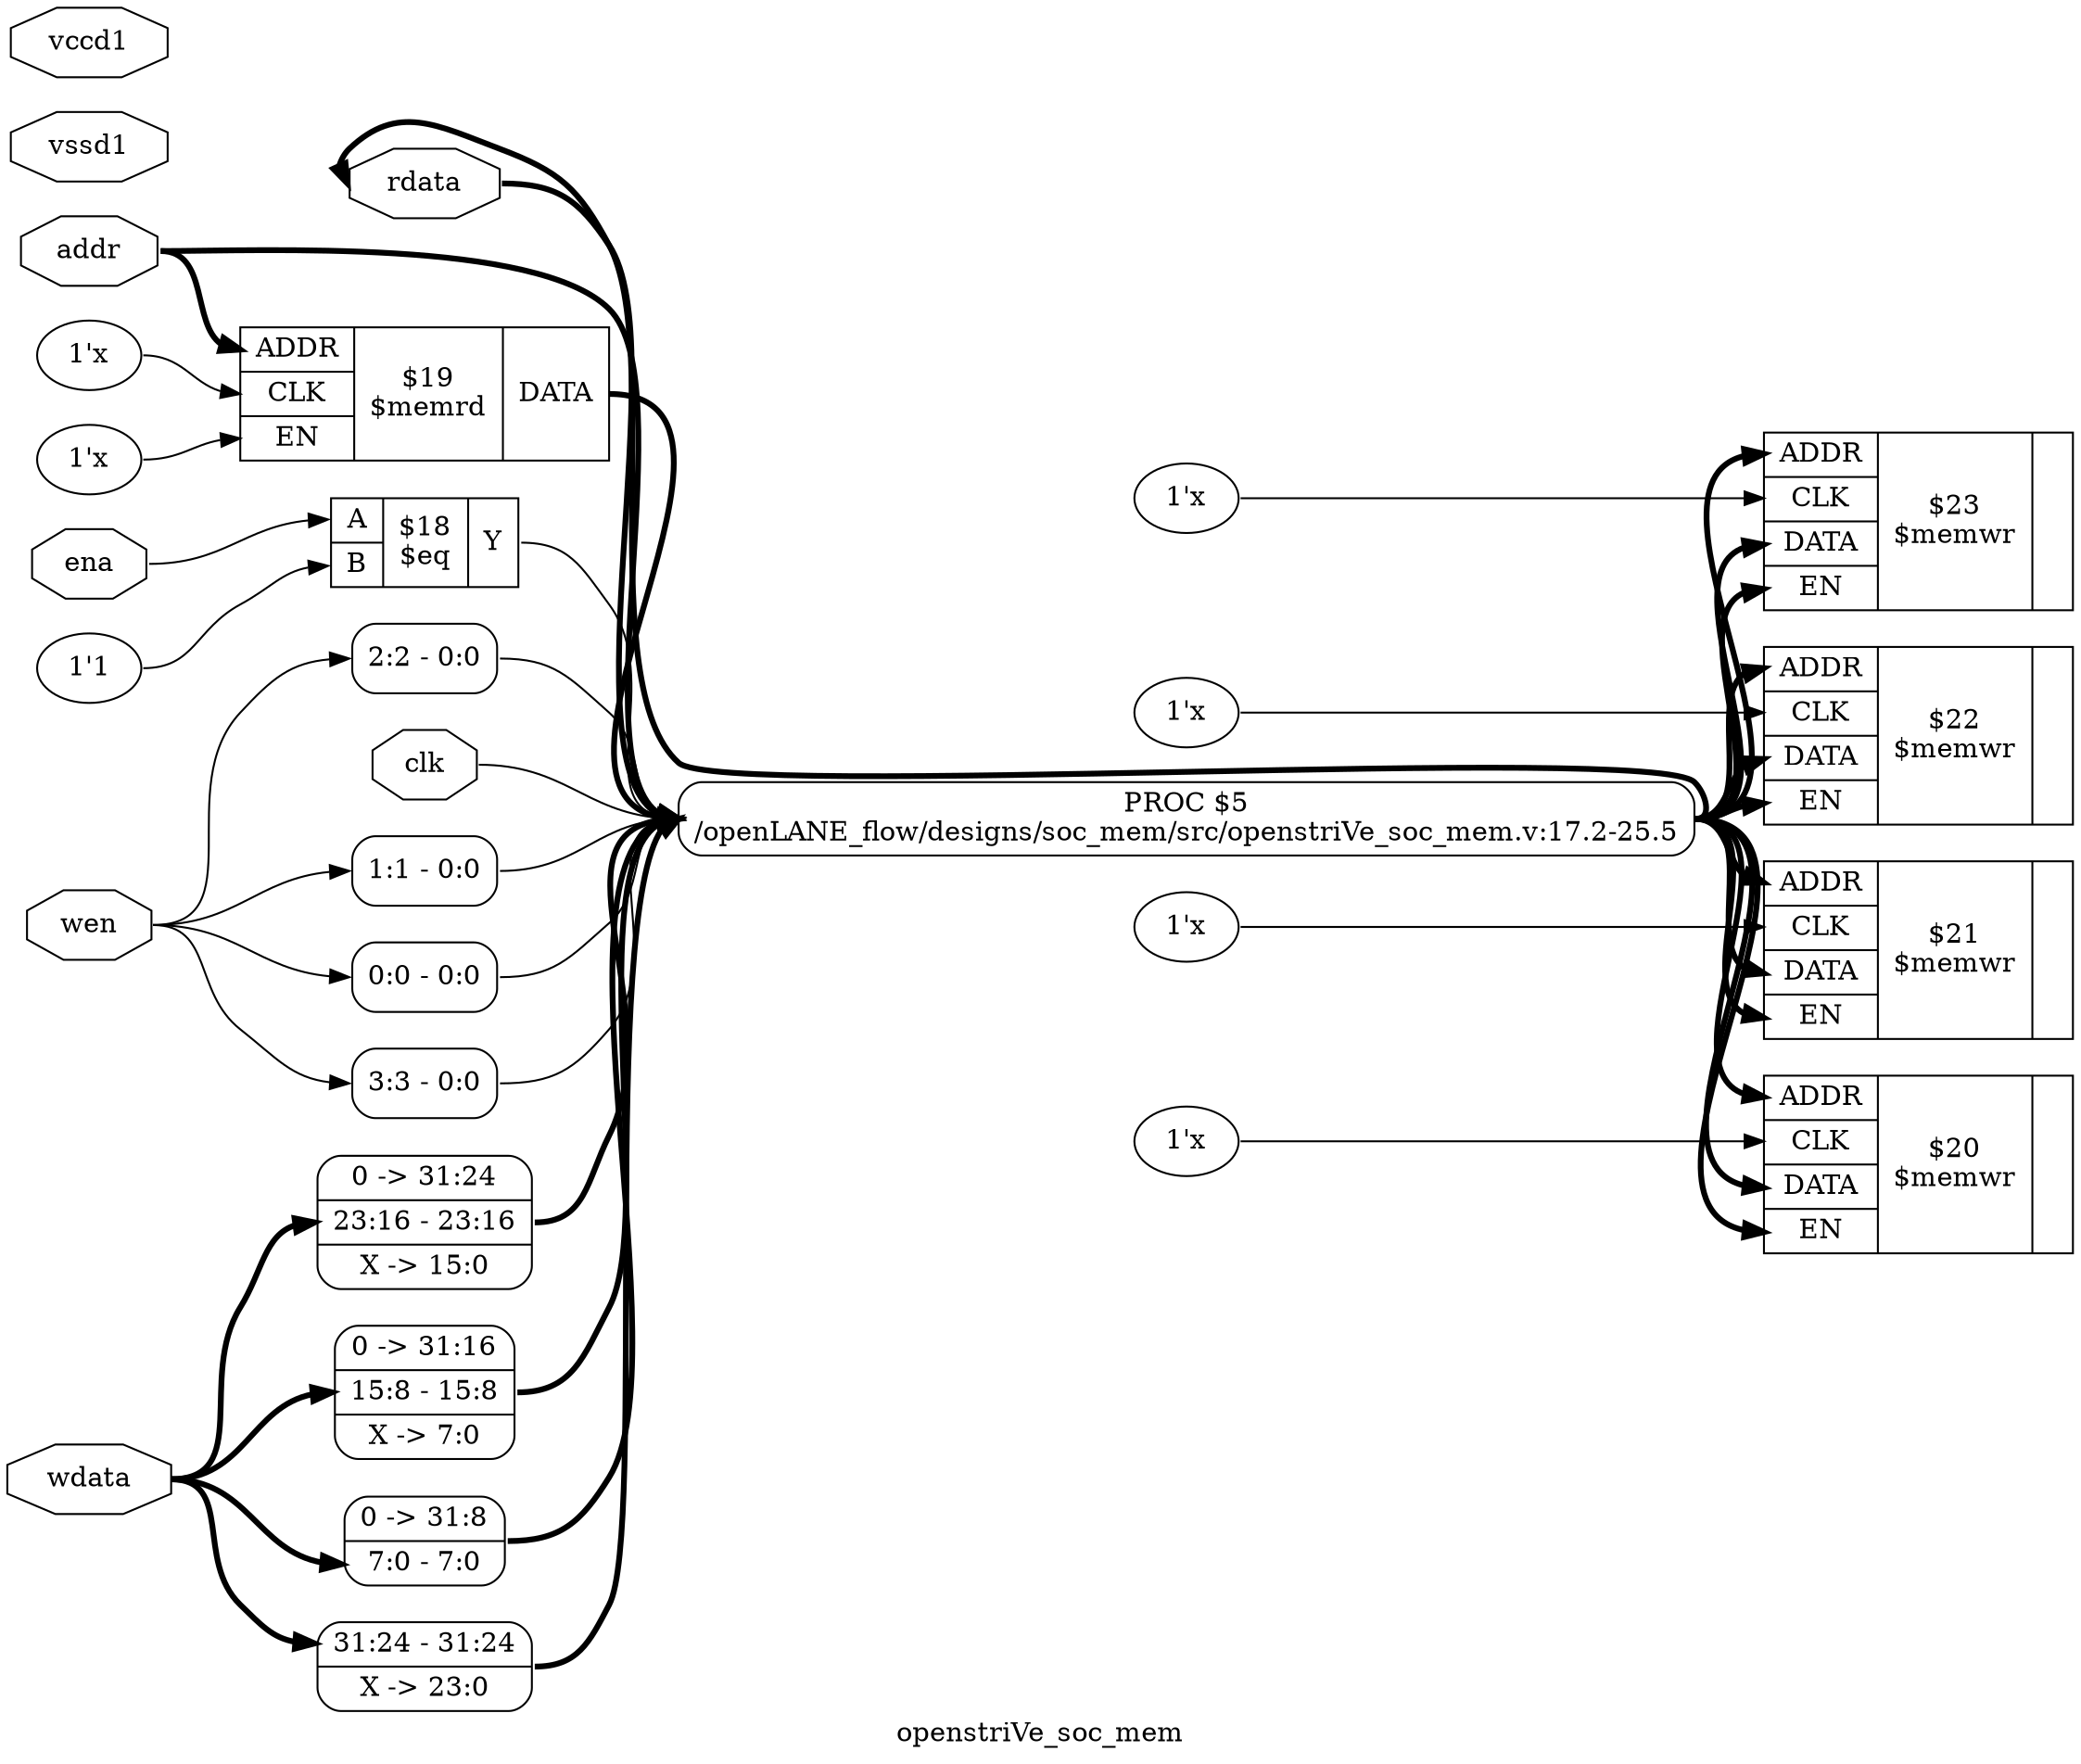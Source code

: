 digraph "openstriVe_soc_mem" {
label="openstriVe_soc_mem";
rankdir="LR";
remincross=true;
n28 [ shape=octagon, label="rdata", color="black", fontcolor="black" ];
n29 [ shape=octagon, label="wdata", color="black", fontcolor="black" ];
n30 [ shape=octagon, label="addr", color="black", fontcolor="black" ];
n31 [ shape=octagon, label="wen", color="black", fontcolor="black" ];
n32 [ shape=octagon, label="ena", color="black", fontcolor="black" ];
n33 [ shape=octagon, label="clk", color="black", fontcolor="black" ];
n34 [ shape=octagon, label="vssd1", color="black", fontcolor="black" ];
n35 [ shape=octagon, label="vccd1", color="black", fontcolor="black" ];
v0 [ label="1'x" ];
c40 [ shape=record, label="{{<p36> ADDR|<p37> CLK|<p38> DATA|<p39> EN}|$23\n$memwr|{}}" ];
v1 [ label="1'x" ];
c41 [ shape=record, label="{{<p36> ADDR|<p37> CLK|<p38> DATA|<p39> EN}|$22\n$memwr|{}}" ];
v2 [ label="1'x" ];
c42 [ shape=record, label="{{<p36> ADDR|<p37> CLK|<p38> DATA|<p39> EN}|$21\n$memwr|{}}" ];
v3 [ label="1'x" ];
c43 [ shape=record, label="{{<p36> ADDR|<p37> CLK|<p38> DATA|<p39> EN}|$20\n$memwr|{}}" ];
v4 [ label="1'x" ];
v5 [ label="1'x" ];
c44 [ shape=record, label="{{<p36> ADDR|<p37> CLK|<p39> EN}|$19\n$memrd|{<p38> DATA}}" ];
v6 [ label="1'1" ];
c48 [ shape=record, label="{{<p45> A|<p46> B}|$18\n$eq|{<p47> Y}}" ];
x8 [ shape=record, style=rounded, label="<s0> 3:3 - 0:0 " ];
x9 [ shape=record, style=rounded, label="<s0> 2:2 - 0:0 " ];
x10 [ shape=record, style=rounded, label="<s0> 1:1 - 0:0 " ];
x11 [ shape=record, style=rounded, label="<s0> 0:0 - 0:0 " ];
x12 [ shape=record, style=rounded, label="0 -&gt; 31:8 |<s0> 7:0 - 7:0 " ];
x13 [ shape=record, style=rounded, label="<s1> 31:24 - 31:24 |X -&gt; 23:0 " ];
x14 [ shape=record, style=rounded, label="0 -&gt; 31:24 |<s1> 23:16 - 23:16 |X -&gt; 15:0 " ];
x15 [ shape=record, style=rounded, label="0 -&gt; 31:16 |<s1> 15:8 - 15:8 |X -&gt; 7:0 " ];
p7 [shape=box, style=rounded, label="PROC $5\n/openLANE_flow/designs/soc_mem/src/openstriVe_soc_mem.v:17.2-25.5"];
c44:p38:e -> p7:w [color="black", style="setlinewidth(3)", label=""];
p7:e -> c40:p39:w [color="black", style="setlinewidth(3)", label=""];
p7:e -> c40:p38:w [color="black", style="setlinewidth(3)", label=""];
p7:e -> c40:p36:w [color="black", style="setlinewidth(3)", label=""];
p7:e -> c41:p39:w [color="black", style="setlinewidth(3)", label=""];
c48:p47:e -> p7:w [color="black", label=""];
p7:e -> c41:p38:w [color="black", style="setlinewidth(3)", label=""];
p7:e -> c41:p36:w [color="black", style="setlinewidth(3)", label=""];
p7:e -> c42:p39:w [color="black", style="setlinewidth(3)", label=""];
p7:e -> c42:p38:w [color="black", style="setlinewidth(3)", label=""];
p7:e -> c42:p36:w [color="black", style="setlinewidth(3)", label=""];
p7:e -> c43:p39:w [color="black", style="setlinewidth(3)", label=""];
p7:e -> c43:p38:w [color="black", style="setlinewidth(3)", label=""];
p7:e -> c43:p36:w [color="black", style="setlinewidth(3)", label=""];
p7:e -> n28:w [color="black", style="setlinewidth(3)", label=""];
n28:e -> p7:w [color="black", style="setlinewidth(3)", label=""];
n29:e -> x12:s0:w [color="black", style="setlinewidth(3)", label=""];
n29:e -> x13:s1:w [color="black", style="setlinewidth(3)", label=""];
n29:e -> x14:s1:w [color="black", style="setlinewidth(3)", label=""];
n29:e -> x15:s1:w [color="black", style="setlinewidth(3)", label=""];
n30:e -> c44:p36:w [color="black", style="setlinewidth(3)", label=""];
n30:e -> p7:w [color="black", style="setlinewidth(3)", label=""];
n31:e -> x10:s0:w [color="black", label=""];
n31:e -> x11:s0:w [color="black", label=""];
n31:e -> x8:s0:w [color="black", label=""];
n31:e -> x9:s0:w [color="black", label=""];
n32:e -> c48:p45:w [color="black", label=""];
n33:e -> p7:w [color="black", label=""];
v0:e -> c40:p37:w [color="black", label=""];
v1:e -> c41:p37:w [color="black", label=""];
v2:e -> c42:p37:w [color="black", label=""];
v3:e -> c43:p37:w [color="black", label=""];
v4:e -> c44:p39:w [color="black", label=""];
v5:e -> c44:p37:w [color="black", label=""];
v6:e -> c48:p46:w [color="black", label=""];
x10:e -> p7:w [color="black", label=""];
x11:e -> p7:w [color="black", label=""];
x12:e -> p7:w [color="black", style="setlinewidth(3)", label=""];
x13:e -> p7:w [color="black", style="setlinewidth(3)", label=""];
x14:e -> p7:w [color="black", style="setlinewidth(3)", label=""];
x15:e -> p7:w [color="black", style="setlinewidth(3)", label=""];
x8:e -> p7:w [color="black", label=""];
x9:e -> p7:w [color="black", label=""];
}
